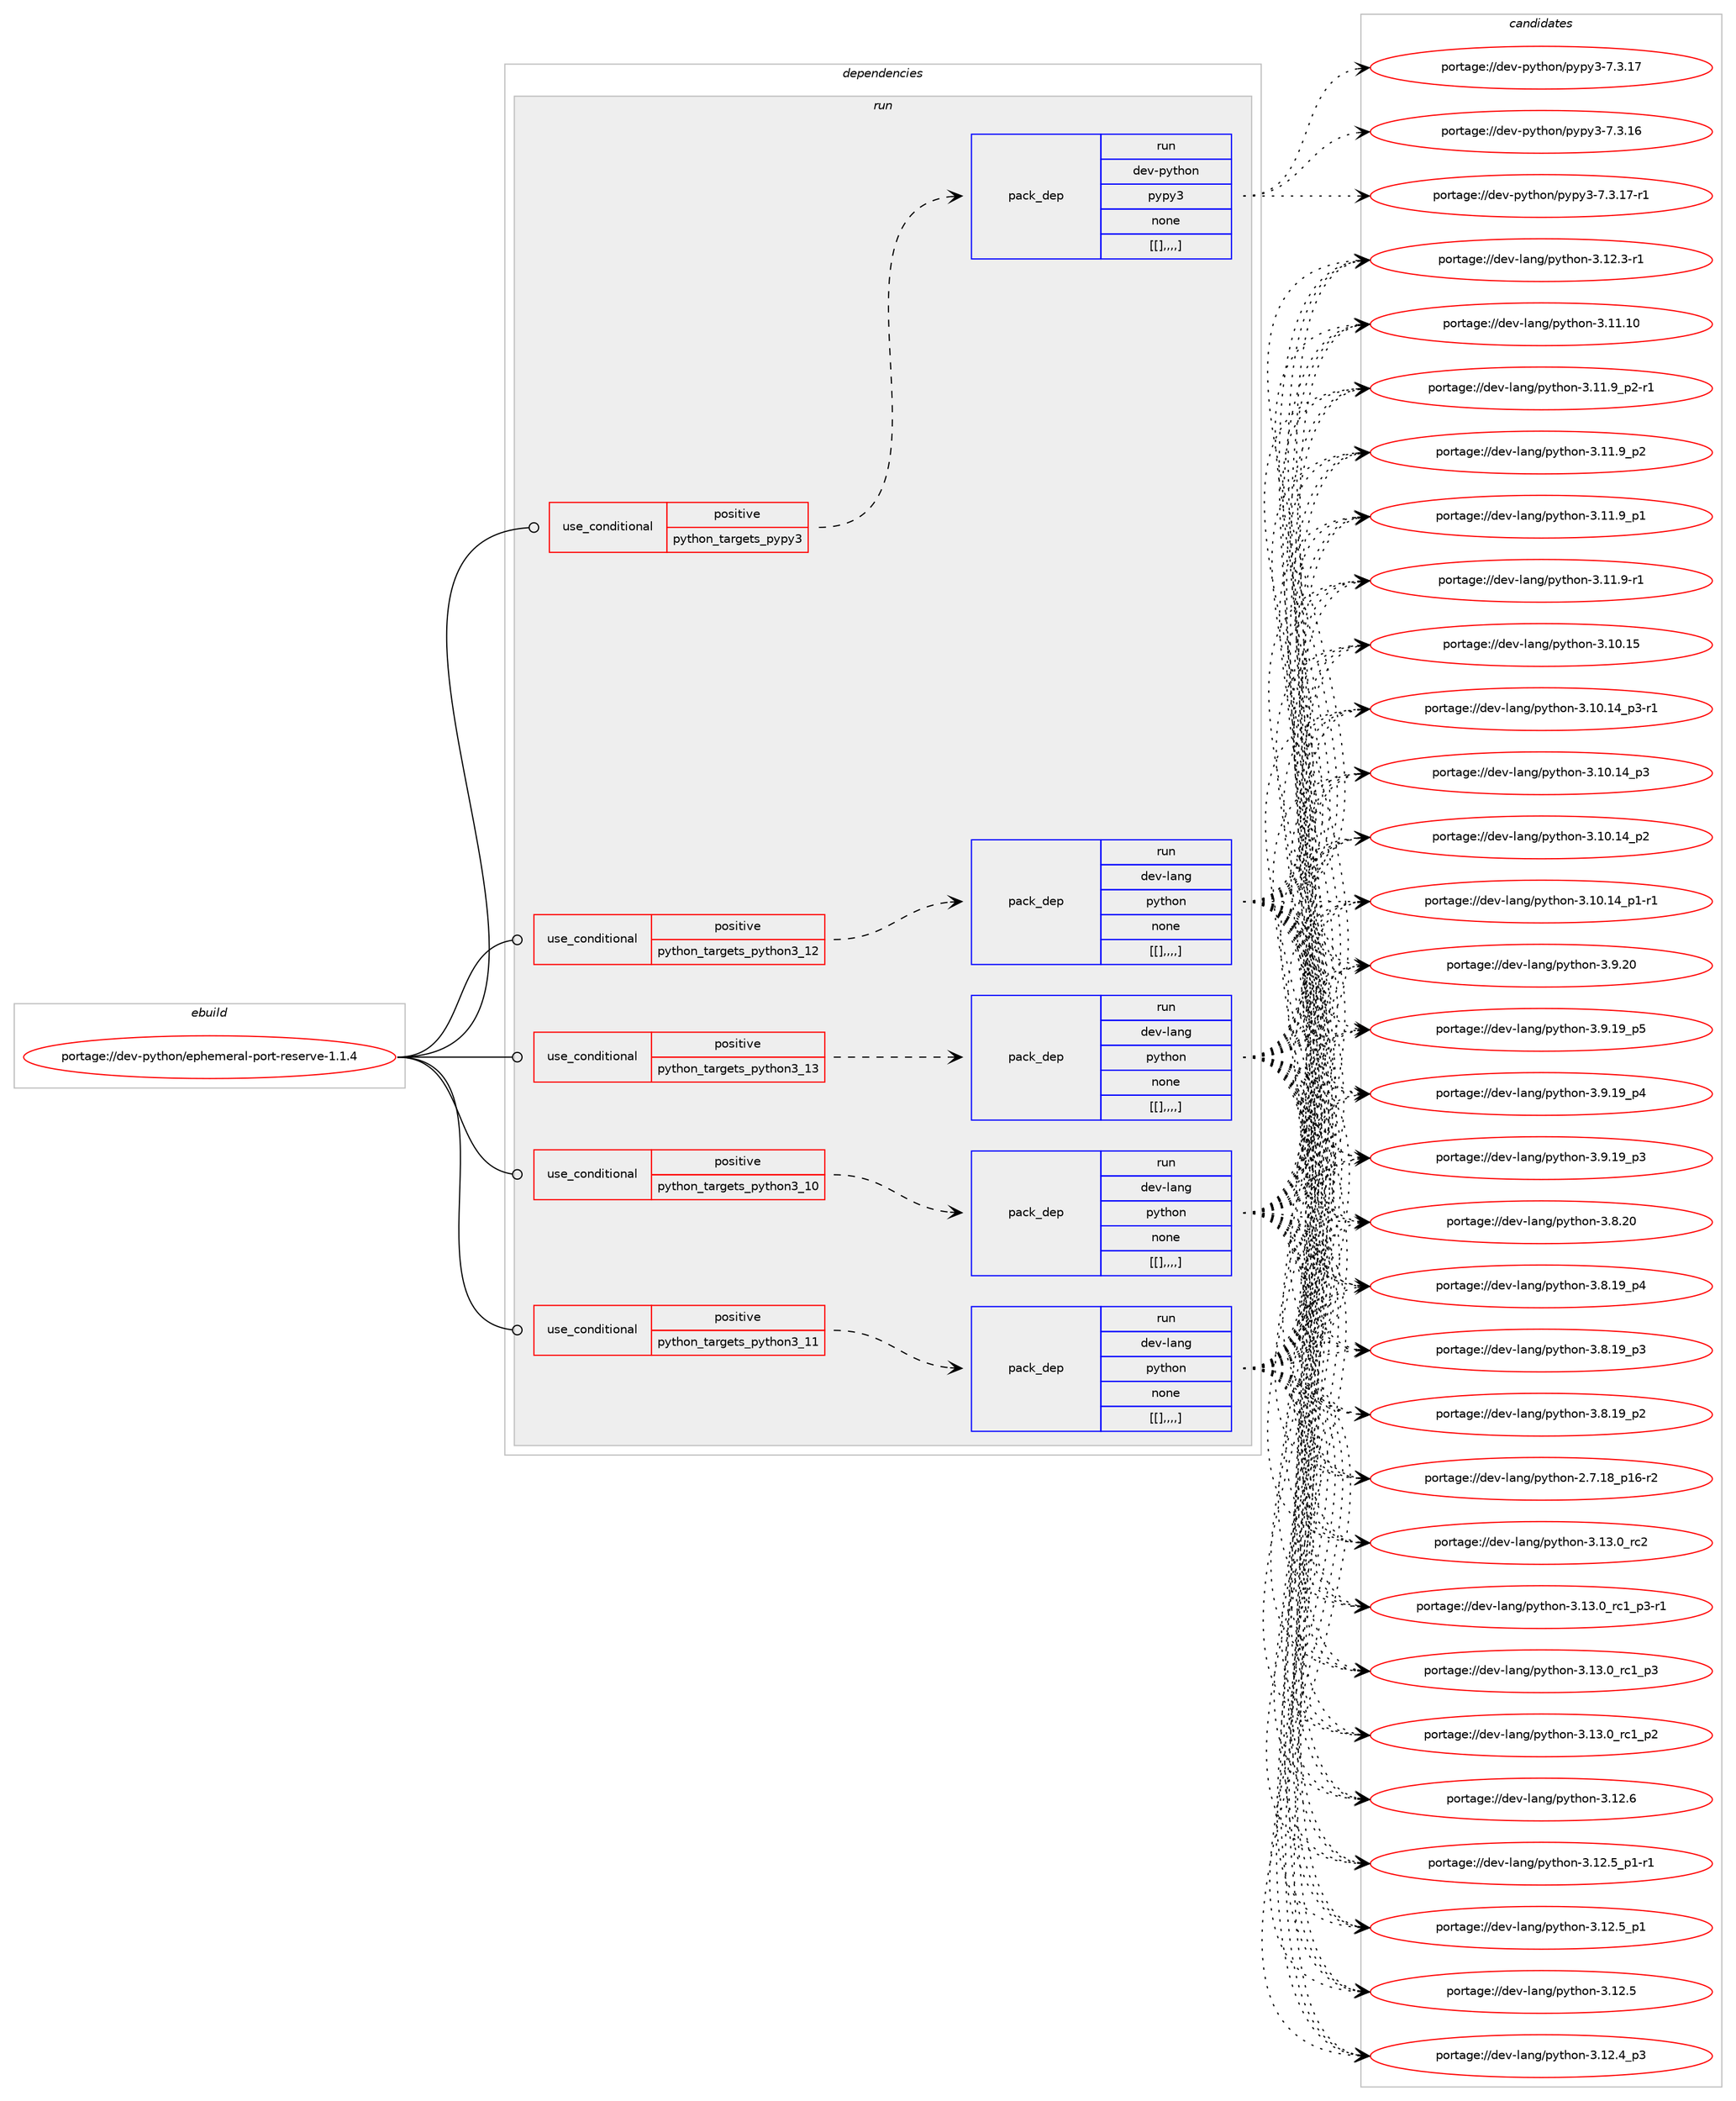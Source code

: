 digraph prolog {

# *************
# Graph options
# *************

newrank=true;
concentrate=true;
compound=true;
graph [rankdir=LR,fontname=Helvetica,fontsize=10,ranksep=1.5];#, ranksep=2.5, nodesep=0.2];
edge  [arrowhead=vee];
node  [fontname=Helvetica,fontsize=10];

# **********
# The ebuild
# **********

subgraph cluster_leftcol {
color=gray;
label=<<i>ebuild</i>>;
id [label="portage://dev-python/ephemeral-port-reserve-1.1.4", color=red, width=4, href="../dev-python/ephemeral-port-reserve-1.1.4.svg"];
}

# ****************
# The dependencies
# ****************

subgraph cluster_midcol {
color=gray;
label=<<i>dependencies</i>>;
subgraph cluster_compile {
fillcolor="#eeeeee";
style=filled;
label=<<i>compile</i>>;
}
subgraph cluster_compileandrun {
fillcolor="#eeeeee";
style=filled;
label=<<i>compile and run</i>>;
}
subgraph cluster_run {
fillcolor="#eeeeee";
style=filled;
label=<<i>run</i>>;
subgraph cond33189 {
dependency146873 [label=<<TABLE BORDER="0" CELLBORDER="1" CELLSPACING="0" CELLPADDING="4"><TR><TD ROWSPAN="3" CELLPADDING="10">use_conditional</TD></TR><TR><TD>positive</TD></TR><TR><TD>python_targets_pypy3</TD></TR></TABLE>>, shape=none, color=red];
subgraph pack112467 {
dependency146874 [label=<<TABLE BORDER="0" CELLBORDER="1" CELLSPACING="0" CELLPADDING="4" WIDTH="220"><TR><TD ROWSPAN="6" CELLPADDING="30">pack_dep</TD></TR><TR><TD WIDTH="110">run</TD></TR><TR><TD>dev-python</TD></TR><TR><TD>pypy3</TD></TR><TR><TD>none</TD></TR><TR><TD>[[],,,,]</TD></TR></TABLE>>, shape=none, color=blue];
}
dependency146873:e -> dependency146874:w [weight=20,style="dashed",arrowhead="vee"];
}
id:e -> dependency146873:w [weight=20,style="solid",arrowhead="odot"];
subgraph cond33190 {
dependency146875 [label=<<TABLE BORDER="0" CELLBORDER="1" CELLSPACING="0" CELLPADDING="4"><TR><TD ROWSPAN="3" CELLPADDING="10">use_conditional</TD></TR><TR><TD>positive</TD></TR><TR><TD>python_targets_python3_10</TD></TR></TABLE>>, shape=none, color=red];
subgraph pack112468 {
dependency146876 [label=<<TABLE BORDER="0" CELLBORDER="1" CELLSPACING="0" CELLPADDING="4" WIDTH="220"><TR><TD ROWSPAN="6" CELLPADDING="30">pack_dep</TD></TR><TR><TD WIDTH="110">run</TD></TR><TR><TD>dev-lang</TD></TR><TR><TD>python</TD></TR><TR><TD>none</TD></TR><TR><TD>[[],,,,]</TD></TR></TABLE>>, shape=none, color=blue];
}
dependency146875:e -> dependency146876:w [weight=20,style="dashed",arrowhead="vee"];
}
id:e -> dependency146875:w [weight=20,style="solid",arrowhead="odot"];
subgraph cond33191 {
dependency146877 [label=<<TABLE BORDER="0" CELLBORDER="1" CELLSPACING="0" CELLPADDING="4"><TR><TD ROWSPAN="3" CELLPADDING="10">use_conditional</TD></TR><TR><TD>positive</TD></TR><TR><TD>python_targets_python3_11</TD></TR></TABLE>>, shape=none, color=red];
subgraph pack112469 {
dependency146878 [label=<<TABLE BORDER="0" CELLBORDER="1" CELLSPACING="0" CELLPADDING="4" WIDTH="220"><TR><TD ROWSPAN="6" CELLPADDING="30">pack_dep</TD></TR><TR><TD WIDTH="110">run</TD></TR><TR><TD>dev-lang</TD></TR><TR><TD>python</TD></TR><TR><TD>none</TD></TR><TR><TD>[[],,,,]</TD></TR></TABLE>>, shape=none, color=blue];
}
dependency146877:e -> dependency146878:w [weight=20,style="dashed",arrowhead="vee"];
}
id:e -> dependency146877:w [weight=20,style="solid",arrowhead="odot"];
subgraph cond33192 {
dependency146879 [label=<<TABLE BORDER="0" CELLBORDER="1" CELLSPACING="0" CELLPADDING="4"><TR><TD ROWSPAN="3" CELLPADDING="10">use_conditional</TD></TR><TR><TD>positive</TD></TR><TR><TD>python_targets_python3_12</TD></TR></TABLE>>, shape=none, color=red];
subgraph pack112470 {
dependency146880 [label=<<TABLE BORDER="0" CELLBORDER="1" CELLSPACING="0" CELLPADDING="4" WIDTH="220"><TR><TD ROWSPAN="6" CELLPADDING="30">pack_dep</TD></TR><TR><TD WIDTH="110">run</TD></TR><TR><TD>dev-lang</TD></TR><TR><TD>python</TD></TR><TR><TD>none</TD></TR><TR><TD>[[],,,,]</TD></TR></TABLE>>, shape=none, color=blue];
}
dependency146879:e -> dependency146880:w [weight=20,style="dashed",arrowhead="vee"];
}
id:e -> dependency146879:w [weight=20,style="solid",arrowhead="odot"];
subgraph cond33193 {
dependency146881 [label=<<TABLE BORDER="0" CELLBORDER="1" CELLSPACING="0" CELLPADDING="4"><TR><TD ROWSPAN="3" CELLPADDING="10">use_conditional</TD></TR><TR><TD>positive</TD></TR><TR><TD>python_targets_python3_13</TD></TR></TABLE>>, shape=none, color=red];
subgraph pack112471 {
dependency146882 [label=<<TABLE BORDER="0" CELLBORDER="1" CELLSPACING="0" CELLPADDING="4" WIDTH="220"><TR><TD ROWSPAN="6" CELLPADDING="30">pack_dep</TD></TR><TR><TD WIDTH="110">run</TD></TR><TR><TD>dev-lang</TD></TR><TR><TD>python</TD></TR><TR><TD>none</TD></TR><TR><TD>[[],,,,]</TD></TR></TABLE>>, shape=none, color=blue];
}
dependency146881:e -> dependency146882:w [weight=20,style="dashed",arrowhead="vee"];
}
id:e -> dependency146881:w [weight=20,style="solid",arrowhead="odot"];
}
}

# **************
# The candidates
# **************

subgraph cluster_choices {
rank=same;
color=gray;
label=<<i>candidates</i>>;

subgraph choice112467 {
color=black;
nodesep=1;
choice100101118451121211161041111104711212111212151455546514649554511449 [label="portage://dev-python/pypy3-7.3.17-r1", color=red, width=4,href="../dev-python/pypy3-7.3.17-r1.svg"];
choice10010111845112121116104111110471121211121215145554651464955 [label="portage://dev-python/pypy3-7.3.17", color=red, width=4,href="../dev-python/pypy3-7.3.17.svg"];
choice10010111845112121116104111110471121211121215145554651464954 [label="portage://dev-python/pypy3-7.3.16", color=red, width=4,href="../dev-python/pypy3-7.3.16.svg"];
dependency146874:e -> choice100101118451121211161041111104711212111212151455546514649554511449:w [style=dotted,weight="100"];
dependency146874:e -> choice10010111845112121116104111110471121211121215145554651464955:w [style=dotted,weight="100"];
dependency146874:e -> choice10010111845112121116104111110471121211121215145554651464954:w [style=dotted,weight="100"];
}
subgraph choice112468 {
color=black;
nodesep=1;
choice10010111845108971101034711212111610411111045514649514648951149950 [label="portage://dev-lang/python-3.13.0_rc2", color=red, width=4,href="../dev-lang/python-3.13.0_rc2.svg"];
choice1001011184510897110103471121211161041111104551464951464895114994995112514511449 [label="portage://dev-lang/python-3.13.0_rc1_p3-r1", color=red, width=4,href="../dev-lang/python-3.13.0_rc1_p3-r1.svg"];
choice100101118451089711010347112121116104111110455146495146489511499499511251 [label="portage://dev-lang/python-3.13.0_rc1_p3", color=red, width=4,href="../dev-lang/python-3.13.0_rc1_p3.svg"];
choice100101118451089711010347112121116104111110455146495146489511499499511250 [label="portage://dev-lang/python-3.13.0_rc1_p2", color=red, width=4,href="../dev-lang/python-3.13.0_rc1_p2.svg"];
choice10010111845108971101034711212111610411111045514649504654 [label="portage://dev-lang/python-3.12.6", color=red, width=4,href="../dev-lang/python-3.12.6.svg"];
choice1001011184510897110103471121211161041111104551464950465395112494511449 [label="portage://dev-lang/python-3.12.5_p1-r1", color=red, width=4,href="../dev-lang/python-3.12.5_p1-r1.svg"];
choice100101118451089711010347112121116104111110455146495046539511249 [label="portage://dev-lang/python-3.12.5_p1", color=red, width=4,href="../dev-lang/python-3.12.5_p1.svg"];
choice10010111845108971101034711212111610411111045514649504653 [label="portage://dev-lang/python-3.12.5", color=red, width=4,href="../dev-lang/python-3.12.5.svg"];
choice100101118451089711010347112121116104111110455146495046529511251 [label="portage://dev-lang/python-3.12.4_p3", color=red, width=4,href="../dev-lang/python-3.12.4_p3.svg"];
choice100101118451089711010347112121116104111110455146495046514511449 [label="portage://dev-lang/python-3.12.3-r1", color=red, width=4,href="../dev-lang/python-3.12.3-r1.svg"];
choice1001011184510897110103471121211161041111104551464949464948 [label="portage://dev-lang/python-3.11.10", color=red, width=4,href="../dev-lang/python-3.11.10.svg"];
choice1001011184510897110103471121211161041111104551464949465795112504511449 [label="portage://dev-lang/python-3.11.9_p2-r1", color=red, width=4,href="../dev-lang/python-3.11.9_p2-r1.svg"];
choice100101118451089711010347112121116104111110455146494946579511250 [label="portage://dev-lang/python-3.11.9_p2", color=red, width=4,href="../dev-lang/python-3.11.9_p2.svg"];
choice100101118451089711010347112121116104111110455146494946579511249 [label="portage://dev-lang/python-3.11.9_p1", color=red, width=4,href="../dev-lang/python-3.11.9_p1.svg"];
choice100101118451089711010347112121116104111110455146494946574511449 [label="portage://dev-lang/python-3.11.9-r1", color=red, width=4,href="../dev-lang/python-3.11.9-r1.svg"];
choice1001011184510897110103471121211161041111104551464948464953 [label="portage://dev-lang/python-3.10.15", color=red, width=4,href="../dev-lang/python-3.10.15.svg"];
choice100101118451089711010347112121116104111110455146494846495295112514511449 [label="portage://dev-lang/python-3.10.14_p3-r1", color=red, width=4,href="../dev-lang/python-3.10.14_p3-r1.svg"];
choice10010111845108971101034711212111610411111045514649484649529511251 [label="portage://dev-lang/python-3.10.14_p3", color=red, width=4,href="../dev-lang/python-3.10.14_p3.svg"];
choice10010111845108971101034711212111610411111045514649484649529511250 [label="portage://dev-lang/python-3.10.14_p2", color=red, width=4,href="../dev-lang/python-3.10.14_p2.svg"];
choice100101118451089711010347112121116104111110455146494846495295112494511449 [label="portage://dev-lang/python-3.10.14_p1-r1", color=red, width=4,href="../dev-lang/python-3.10.14_p1-r1.svg"];
choice10010111845108971101034711212111610411111045514657465048 [label="portage://dev-lang/python-3.9.20", color=red, width=4,href="../dev-lang/python-3.9.20.svg"];
choice100101118451089711010347112121116104111110455146574649579511253 [label="portage://dev-lang/python-3.9.19_p5", color=red, width=4,href="../dev-lang/python-3.9.19_p5.svg"];
choice100101118451089711010347112121116104111110455146574649579511252 [label="portage://dev-lang/python-3.9.19_p4", color=red, width=4,href="../dev-lang/python-3.9.19_p4.svg"];
choice100101118451089711010347112121116104111110455146574649579511251 [label="portage://dev-lang/python-3.9.19_p3", color=red, width=4,href="../dev-lang/python-3.9.19_p3.svg"];
choice10010111845108971101034711212111610411111045514656465048 [label="portage://dev-lang/python-3.8.20", color=red, width=4,href="../dev-lang/python-3.8.20.svg"];
choice100101118451089711010347112121116104111110455146564649579511252 [label="portage://dev-lang/python-3.8.19_p4", color=red, width=4,href="../dev-lang/python-3.8.19_p4.svg"];
choice100101118451089711010347112121116104111110455146564649579511251 [label="portage://dev-lang/python-3.8.19_p3", color=red, width=4,href="../dev-lang/python-3.8.19_p3.svg"];
choice100101118451089711010347112121116104111110455146564649579511250 [label="portage://dev-lang/python-3.8.19_p2", color=red, width=4,href="../dev-lang/python-3.8.19_p2.svg"];
choice100101118451089711010347112121116104111110455046554649569511249544511450 [label="portage://dev-lang/python-2.7.18_p16-r2", color=red, width=4,href="../dev-lang/python-2.7.18_p16-r2.svg"];
dependency146876:e -> choice10010111845108971101034711212111610411111045514649514648951149950:w [style=dotted,weight="100"];
dependency146876:e -> choice1001011184510897110103471121211161041111104551464951464895114994995112514511449:w [style=dotted,weight="100"];
dependency146876:e -> choice100101118451089711010347112121116104111110455146495146489511499499511251:w [style=dotted,weight="100"];
dependency146876:e -> choice100101118451089711010347112121116104111110455146495146489511499499511250:w [style=dotted,weight="100"];
dependency146876:e -> choice10010111845108971101034711212111610411111045514649504654:w [style=dotted,weight="100"];
dependency146876:e -> choice1001011184510897110103471121211161041111104551464950465395112494511449:w [style=dotted,weight="100"];
dependency146876:e -> choice100101118451089711010347112121116104111110455146495046539511249:w [style=dotted,weight="100"];
dependency146876:e -> choice10010111845108971101034711212111610411111045514649504653:w [style=dotted,weight="100"];
dependency146876:e -> choice100101118451089711010347112121116104111110455146495046529511251:w [style=dotted,weight="100"];
dependency146876:e -> choice100101118451089711010347112121116104111110455146495046514511449:w [style=dotted,weight="100"];
dependency146876:e -> choice1001011184510897110103471121211161041111104551464949464948:w [style=dotted,weight="100"];
dependency146876:e -> choice1001011184510897110103471121211161041111104551464949465795112504511449:w [style=dotted,weight="100"];
dependency146876:e -> choice100101118451089711010347112121116104111110455146494946579511250:w [style=dotted,weight="100"];
dependency146876:e -> choice100101118451089711010347112121116104111110455146494946579511249:w [style=dotted,weight="100"];
dependency146876:e -> choice100101118451089711010347112121116104111110455146494946574511449:w [style=dotted,weight="100"];
dependency146876:e -> choice1001011184510897110103471121211161041111104551464948464953:w [style=dotted,weight="100"];
dependency146876:e -> choice100101118451089711010347112121116104111110455146494846495295112514511449:w [style=dotted,weight="100"];
dependency146876:e -> choice10010111845108971101034711212111610411111045514649484649529511251:w [style=dotted,weight="100"];
dependency146876:e -> choice10010111845108971101034711212111610411111045514649484649529511250:w [style=dotted,weight="100"];
dependency146876:e -> choice100101118451089711010347112121116104111110455146494846495295112494511449:w [style=dotted,weight="100"];
dependency146876:e -> choice10010111845108971101034711212111610411111045514657465048:w [style=dotted,weight="100"];
dependency146876:e -> choice100101118451089711010347112121116104111110455146574649579511253:w [style=dotted,weight="100"];
dependency146876:e -> choice100101118451089711010347112121116104111110455146574649579511252:w [style=dotted,weight="100"];
dependency146876:e -> choice100101118451089711010347112121116104111110455146574649579511251:w [style=dotted,weight="100"];
dependency146876:e -> choice10010111845108971101034711212111610411111045514656465048:w [style=dotted,weight="100"];
dependency146876:e -> choice100101118451089711010347112121116104111110455146564649579511252:w [style=dotted,weight="100"];
dependency146876:e -> choice100101118451089711010347112121116104111110455146564649579511251:w [style=dotted,weight="100"];
dependency146876:e -> choice100101118451089711010347112121116104111110455146564649579511250:w [style=dotted,weight="100"];
dependency146876:e -> choice100101118451089711010347112121116104111110455046554649569511249544511450:w [style=dotted,weight="100"];
}
subgraph choice112469 {
color=black;
nodesep=1;
choice10010111845108971101034711212111610411111045514649514648951149950 [label="portage://dev-lang/python-3.13.0_rc2", color=red, width=4,href="../dev-lang/python-3.13.0_rc2.svg"];
choice1001011184510897110103471121211161041111104551464951464895114994995112514511449 [label="portage://dev-lang/python-3.13.0_rc1_p3-r1", color=red, width=4,href="../dev-lang/python-3.13.0_rc1_p3-r1.svg"];
choice100101118451089711010347112121116104111110455146495146489511499499511251 [label="portage://dev-lang/python-3.13.0_rc1_p3", color=red, width=4,href="../dev-lang/python-3.13.0_rc1_p3.svg"];
choice100101118451089711010347112121116104111110455146495146489511499499511250 [label="portage://dev-lang/python-3.13.0_rc1_p2", color=red, width=4,href="../dev-lang/python-3.13.0_rc1_p2.svg"];
choice10010111845108971101034711212111610411111045514649504654 [label="portage://dev-lang/python-3.12.6", color=red, width=4,href="../dev-lang/python-3.12.6.svg"];
choice1001011184510897110103471121211161041111104551464950465395112494511449 [label="portage://dev-lang/python-3.12.5_p1-r1", color=red, width=4,href="../dev-lang/python-3.12.5_p1-r1.svg"];
choice100101118451089711010347112121116104111110455146495046539511249 [label="portage://dev-lang/python-3.12.5_p1", color=red, width=4,href="../dev-lang/python-3.12.5_p1.svg"];
choice10010111845108971101034711212111610411111045514649504653 [label="portage://dev-lang/python-3.12.5", color=red, width=4,href="../dev-lang/python-3.12.5.svg"];
choice100101118451089711010347112121116104111110455146495046529511251 [label="portage://dev-lang/python-3.12.4_p3", color=red, width=4,href="../dev-lang/python-3.12.4_p3.svg"];
choice100101118451089711010347112121116104111110455146495046514511449 [label="portage://dev-lang/python-3.12.3-r1", color=red, width=4,href="../dev-lang/python-3.12.3-r1.svg"];
choice1001011184510897110103471121211161041111104551464949464948 [label="portage://dev-lang/python-3.11.10", color=red, width=4,href="../dev-lang/python-3.11.10.svg"];
choice1001011184510897110103471121211161041111104551464949465795112504511449 [label="portage://dev-lang/python-3.11.9_p2-r1", color=red, width=4,href="../dev-lang/python-3.11.9_p2-r1.svg"];
choice100101118451089711010347112121116104111110455146494946579511250 [label="portage://dev-lang/python-3.11.9_p2", color=red, width=4,href="../dev-lang/python-3.11.9_p2.svg"];
choice100101118451089711010347112121116104111110455146494946579511249 [label="portage://dev-lang/python-3.11.9_p1", color=red, width=4,href="../dev-lang/python-3.11.9_p1.svg"];
choice100101118451089711010347112121116104111110455146494946574511449 [label="portage://dev-lang/python-3.11.9-r1", color=red, width=4,href="../dev-lang/python-3.11.9-r1.svg"];
choice1001011184510897110103471121211161041111104551464948464953 [label="portage://dev-lang/python-3.10.15", color=red, width=4,href="../dev-lang/python-3.10.15.svg"];
choice100101118451089711010347112121116104111110455146494846495295112514511449 [label="portage://dev-lang/python-3.10.14_p3-r1", color=red, width=4,href="../dev-lang/python-3.10.14_p3-r1.svg"];
choice10010111845108971101034711212111610411111045514649484649529511251 [label="portage://dev-lang/python-3.10.14_p3", color=red, width=4,href="../dev-lang/python-3.10.14_p3.svg"];
choice10010111845108971101034711212111610411111045514649484649529511250 [label="portage://dev-lang/python-3.10.14_p2", color=red, width=4,href="../dev-lang/python-3.10.14_p2.svg"];
choice100101118451089711010347112121116104111110455146494846495295112494511449 [label="portage://dev-lang/python-3.10.14_p1-r1", color=red, width=4,href="../dev-lang/python-3.10.14_p1-r1.svg"];
choice10010111845108971101034711212111610411111045514657465048 [label="portage://dev-lang/python-3.9.20", color=red, width=4,href="../dev-lang/python-3.9.20.svg"];
choice100101118451089711010347112121116104111110455146574649579511253 [label="portage://dev-lang/python-3.9.19_p5", color=red, width=4,href="../dev-lang/python-3.9.19_p5.svg"];
choice100101118451089711010347112121116104111110455146574649579511252 [label="portage://dev-lang/python-3.9.19_p4", color=red, width=4,href="../dev-lang/python-3.9.19_p4.svg"];
choice100101118451089711010347112121116104111110455146574649579511251 [label="portage://dev-lang/python-3.9.19_p3", color=red, width=4,href="../dev-lang/python-3.9.19_p3.svg"];
choice10010111845108971101034711212111610411111045514656465048 [label="portage://dev-lang/python-3.8.20", color=red, width=4,href="../dev-lang/python-3.8.20.svg"];
choice100101118451089711010347112121116104111110455146564649579511252 [label="portage://dev-lang/python-3.8.19_p4", color=red, width=4,href="../dev-lang/python-3.8.19_p4.svg"];
choice100101118451089711010347112121116104111110455146564649579511251 [label="portage://dev-lang/python-3.8.19_p3", color=red, width=4,href="../dev-lang/python-3.8.19_p3.svg"];
choice100101118451089711010347112121116104111110455146564649579511250 [label="portage://dev-lang/python-3.8.19_p2", color=red, width=4,href="../dev-lang/python-3.8.19_p2.svg"];
choice100101118451089711010347112121116104111110455046554649569511249544511450 [label="portage://dev-lang/python-2.7.18_p16-r2", color=red, width=4,href="../dev-lang/python-2.7.18_p16-r2.svg"];
dependency146878:e -> choice10010111845108971101034711212111610411111045514649514648951149950:w [style=dotted,weight="100"];
dependency146878:e -> choice1001011184510897110103471121211161041111104551464951464895114994995112514511449:w [style=dotted,weight="100"];
dependency146878:e -> choice100101118451089711010347112121116104111110455146495146489511499499511251:w [style=dotted,weight="100"];
dependency146878:e -> choice100101118451089711010347112121116104111110455146495146489511499499511250:w [style=dotted,weight="100"];
dependency146878:e -> choice10010111845108971101034711212111610411111045514649504654:w [style=dotted,weight="100"];
dependency146878:e -> choice1001011184510897110103471121211161041111104551464950465395112494511449:w [style=dotted,weight="100"];
dependency146878:e -> choice100101118451089711010347112121116104111110455146495046539511249:w [style=dotted,weight="100"];
dependency146878:e -> choice10010111845108971101034711212111610411111045514649504653:w [style=dotted,weight="100"];
dependency146878:e -> choice100101118451089711010347112121116104111110455146495046529511251:w [style=dotted,weight="100"];
dependency146878:e -> choice100101118451089711010347112121116104111110455146495046514511449:w [style=dotted,weight="100"];
dependency146878:e -> choice1001011184510897110103471121211161041111104551464949464948:w [style=dotted,weight="100"];
dependency146878:e -> choice1001011184510897110103471121211161041111104551464949465795112504511449:w [style=dotted,weight="100"];
dependency146878:e -> choice100101118451089711010347112121116104111110455146494946579511250:w [style=dotted,weight="100"];
dependency146878:e -> choice100101118451089711010347112121116104111110455146494946579511249:w [style=dotted,weight="100"];
dependency146878:e -> choice100101118451089711010347112121116104111110455146494946574511449:w [style=dotted,weight="100"];
dependency146878:e -> choice1001011184510897110103471121211161041111104551464948464953:w [style=dotted,weight="100"];
dependency146878:e -> choice100101118451089711010347112121116104111110455146494846495295112514511449:w [style=dotted,weight="100"];
dependency146878:e -> choice10010111845108971101034711212111610411111045514649484649529511251:w [style=dotted,weight="100"];
dependency146878:e -> choice10010111845108971101034711212111610411111045514649484649529511250:w [style=dotted,weight="100"];
dependency146878:e -> choice100101118451089711010347112121116104111110455146494846495295112494511449:w [style=dotted,weight="100"];
dependency146878:e -> choice10010111845108971101034711212111610411111045514657465048:w [style=dotted,weight="100"];
dependency146878:e -> choice100101118451089711010347112121116104111110455146574649579511253:w [style=dotted,weight="100"];
dependency146878:e -> choice100101118451089711010347112121116104111110455146574649579511252:w [style=dotted,weight="100"];
dependency146878:e -> choice100101118451089711010347112121116104111110455146574649579511251:w [style=dotted,weight="100"];
dependency146878:e -> choice10010111845108971101034711212111610411111045514656465048:w [style=dotted,weight="100"];
dependency146878:e -> choice100101118451089711010347112121116104111110455146564649579511252:w [style=dotted,weight="100"];
dependency146878:e -> choice100101118451089711010347112121116104111110455146564649579511251:w [style=dotted,weight="100"];
dependency146878:e -> choice100101118451089711010347112121116104111110455146564649579511250:w [style=dotted,weight="100"];
dependency146878:e -> choice100101118451089711010347112121116104111110455046554649569511249544511450:w [style=dotted,weight="100"];
}
subgraph choice112470 {
color=black;
nodesep=1;
choice10010111845108971101034711212111610411111045514649514648951149950 [label="portage://dev-lang/python-3.13.0_rc2", color=red, width=4,href="../dev-lang/python-3.13.0_rc2.svg"];
choice1001011184510897110103471121211161041111104551464951464895114994995112514511449 [label="portage://dev-lang/python-3.13.0_rc1_p3-r1", color=red, width=4,href="../dev-lang/python-3.13.0_rc1_p3-r1.svg"];
choice100101118451089711010347112121116104111110455146495146489511499499511251 [label="portage://dev-lang/python-3.13.0_rc1_p3", color=red, width=4,href="../dev-lang/python-3.13.0_rc1_p3.svg"];
choice100101118451089711010347112121116104111110455146495146489511499499511250 [label="portage://dev-lang/python-3.13.0_rc1_p2", color=red, width=4,href="../dev-lang/python-3.13.0_rc1_p2.svg"];
choice10010111845108971101034711212111610411111045514649504654 [label="portage://dev-lang/python-3.12.6", color=red, width=4,href="../dev-lang/python-3.12.6.svg"];
choice1001011184510897110103471121211161041111104551464950465395112494511449 [label="portage://dev-lang/python-3.12.5_p1-r1", color=red, width=4,href="../dev-lang/python-3.12.5_p1-r1.svg"];
choice100101118451089711010347112121116104111110455146495046539511249 [label="portage://dev-lang/python-3.12.5_p1", color=red, width=4,href="../dev-lang/python-3.12.5_p1.svg"];
choice10010111845108971101034711212111610411111045514649504653 [label="portage://dev-lang/python-3.12.5", color=red, width=4,href="../dev-lang/python-3.12.5.svg"];
choice100101118451089711010347112121116104111110455146495046529511251 [label="portage://dev-lang/python-3.12.4_p3", color=red, width=4,href="../dev-lang/python-3.12.4_p3.svg"];
choice100101118451089711010347112121116104111110455146495046514511449 [label="portage://dev-lang/python-3.12.3-r1", color=red, width=4,href="../dev-lang/python-3.12.3-r1.svg"];
choice1001011184510897110103471121211161041111104551464949464948 [label="portage://dev-lang/python-3.11.10", color=red, width=4,href="../dev-lang/python-3.11.10.svg"];
choice1001011184510897110103471121211161041111104551464949465795112504511449 [label="portage://dev-lang/python-3.11.9_p2-r1", color=red, width=4,href="../dev-lang/python-3.11.9_p2-r1.svg"];
choice100101118451089711010347112121116104111110455146494946579511250 [label="portage://dev-lang/python-3.11.9_p2", color=red, width=4,href="../dev-lang/python-3.11.9_p2.svg"];
choice100101118451089711010347112121116104111110455146494946579511249 [label="portage://dev-lang/python-3.11.9_p1", color=red, width=4,href="../dev-lang/python-3.11.9_p1.svg"];
choice100101118451089711010347112121116104111110455146494946574511449 [label="portage://dev-lang/python-3.11.9-r1", color=red, width=4,href="../dev-lang/python-3.11.9-r1.svg"];
choice1001011184510897110103471121211161041111104551464948464953 [label="portage://dev-lang/python-3.10.15", color=red, width=4,href="../dev-lang/python-3.10.15.svg"];
choice100101118451089711010347112121116104111110455146494846495295112514511449 [label="portage://dev-lang/python-3.10.14_p3-r1", color=red, width=4,href="../dev-lang/python-3.10.14_p3-r1.svg"];
choice10010111845108971101034711212111610411111045514649484649529511251 [label="portage://dev-lang/python-3.10.14_p3", color=red, width=4,href="../dev-lang/python-3.10.14_p3.svg"];
choice10010111845108971101034711212111610411111045514649484649529511250 [label="portage://dev-lang/python-3.10.14_p2", color=red, width=4,href="../dev-lang/python-3.10.14_p2.svg"];
choice100101118451089711010347112121116104111110455146494846495295112494511449 [label="portage://dev-lang/python-3.10.14_p1-r1", color=red, width=4,href="../dev-lang/python-3.10.14_p1-r1.svg"];
choice10010111845108971101034711212111610411111045514657465048 [label="portage://dev-lang/python-3.9.20", color=red, width=4,href="../dev-lang/python-3.9.20.svg"];
choice100101118451089711010347112121116104111110455146574649579511253 [label="portage://dev-lang/python-3.9.19_p5", color=red, width=4,href="../dev-lang/python-3.9.19_p5.svg"];
choice100101118451089711010347112121116104111110455146574649579511252 [label="portage://dev-lang/python-3.9.19_p4", color=red, width=4,href="../dev-lang/python-3.9.19_p4.svg"];
choice100101118451089711010347112121116104111110455146574649579511251 [label="portage://dev-lang/python-3.9.19_p3", color=red, width=4,href="../dev-lang/python-3.9.19_p3.svg"];
choice10010111845108971101034711212111610411111045514656465048 [label="portage://dev-lang/python-3.8.20", color=red, width=4,href="../dev-lang/python-3.8.20.svg"];
choice100101118451089711010347112121116104111110455146564649579511252 [label="portage://dev-lang/python-3.8.19_p4", color=red, width=4,href="../dev-lang/python-3.8.19_p4.svg"];
choice100101118451089711010347112121116104111110455146564649579511251 [label="portage://dev-lang/python-3.8.19_p3", color=red, width=4,href="../dev-lang/python-3.8.19_p3.svg"];
choice100101118451089711010347112121116104111110455146564649579511250 [label="portage://dev-lang/python-3.8.19_p2", color=red, width=4,href="../dev-lang/python-3.8.19_p2.svg"];
choice100101118451089711010347112121116104111110455046554649569511249544511450 [label="portage://dev-lang/python-2.7.18_p16-r2", color=red, width=4,href="../dev-lang/python-2.7.18_p16-r2.svg"];
dependency146880:e -> choice10010111845108971101034711212111610411111045514649514648951149950:w [style=dotted,weight="100"];
dependency146880:e -> choice1001011184510897110103471121211161041111104551464951464895114994995112514511449:w [style=dotted,weight="100"];
dependency146880:e -> choice100101118451089711010347112121116104111110455146495146489511499499511251:w [style=dotted,weight="100"];
dependency146880:e -> choice100101118451089711010347112121116104111110455146495146489511499499511250:w [style=dotted,weight="100"];
dependency146880:e -> choice10010111845108971101034711212111610411111045514649504654:w [style=dotted,weight="100"];
dependency146880:e -> choice1001011184510897110103471121211161041111104551464950465395112494511449:w [style=dotted,weight="100"];
dependency146880:e -> choice100101118451089711010347112121116104111110455146495046539511249:w [style=dotted,weight="100"];
dependency146880:e -> choice10010111845108971101034711212111610411111045514649504653:w [style=dotted,weight="100"];
dependency146880:e -> choice100101118451089711010347112121116104111110455146495046529511251:w [style=dotted,weight="100"];
dependency146880:e -> choice100101118451089711010347112121116104111110455146495046514511449:w [style=dotted,weight="100"];
dependency146880:e -> choice1001011184510897110103471121211161041111104551464949464948:w [style=dotted,weight="100"];
dependency146880:e -> choice1001011184510897110103471121211161041111104551464949465795112504511449:w [style=dotted,weight="100"];
dependency146880:e -> choice100101118451089711010347112121116104111110455146494946579511250:w [style=dotted,weight="100"];
dependency146880:e -> choice100101118451089711010347112121116104111110455146494946579511249:w [style=dotted,weight="100"];
dependency146880:e -> choice100101118451089711010347112121116104111110455146494946574511449:w [style=dotted,weight="100"];
dependency146880:e -> choice1001011184510897110103471121211161041111104551464948464953:w [style=dotted,weight="100"];
dependency146880:e -> choice100101118451089711010347112121116104111110455146494846495295112514511449:w [style=dotted,weight="100"];
dependency146880:e -> choice10010111845108971101034711212111610411111045514649484649529511251:w [style=dotted,weight="100"];
dependency146880:e -> choice10010111845108971101034711212111610411111045514649484649529511250:w [style=dotted,weight="100"];
dependency146880:e -> choice100101118451089711010347112121116104111110455146494846495295112494511449:w [style=dotted,weight="100"];
dependency146880:e -> choice10010111845108971101034711212111610411111045514657465048:w [style=dotted,weight="100"];
dependency146880:e -> choice100101118451089711010347112121116104111110455146574649579511253:w [style=dotted,weight="100"];
dependency146880:e -> choice100101118451089711010347112121116104111110455146574649579511252:w [style=dotted,weight="100"];
dependency146880:e -> choice100101118451089711010347112121116104111110455146574649579511251:w [style=dotted,weight="100"];
dependency146880:e -> choice10010111845108971101034711212111610411111045514656465048:w [style=dotted,weight="100"];
dependency146880:e -> choice100101118451089711010347112121116104111110455146564649579511252:w [style=dotted,weight="100"];
dependency146880:e -> choice100101118451089711010347112121116104111110455146564649579511251:w [style=dotted,weight="100"];
dependency146880:e -> choice100101118451089711010347112121116104111110455146564649579511250:w [style=dotted,weight="100"];
dependency146880:e -> choice100101118451089711010347112121116104111110455046554649569511249544511450:w [style=dotted,weight="100"];
}
subgraph choice112471 {
color=black;
nodesep=1;
choice10010111845108971101034711212111610411111045514649514648951149950 [label="portage://dev-lang/python-3.13.0_rc2", color=red, width=4,href="../dev-lang/python-3.13.0_rc2.svg"];
choice1001011184510897110103471121211161041111104551464951464895114994995112514511449 [label="portage://dev-lang/python-3.13.0_rc1_p3-r1", color=red, width=4,href="../dev-lang/python-3.13.0_rc1_p3-r1.svg"];
choice100101118451089711010347112121116104111110455146495146489511499499511251 [label="portage://dev-lang/python-3.13.0_rc1_p3", color=red, width=4,href="../dev-lang/python-3.13.0_rc1_p3.svg"];
choice100101118451089711010347112121116104111110455146495146489511499499511250 [label="portage://dev-lang/python-3.13.0_rc1_p2", color=red, width=4,href="../dev-lang/python-3.13.0_rc1_p2.svg"];
choice10010111845108971101034711212111610411111045514649504654 [label="portage://dev-lang/python-3.12.6", color=red, width=4,href="../dev-lang/python-3.12.6.svg"];
choice1001011184510897110103471121211161041111104551464950465395112494511449 [label="portage://dev-lang/python-3.12.5_p1-r1", color=red, width=4,href="../dev-lang/python-3.12.5_p1-r1.svg"];
choice100101118451089711010347112121116104111110455146495046539511249 [label="portage://dev-lang/python-3.12.5_p1", color=red, width=4,href="../dev-lang/python-3.12.5_p1.svg"];
choice10010111845108971101034711212111610411111045514649504653 [label="portage://dev-lang/python-3.12.5", color=red, width=4,href="../dev-lang/python-3.12.5.svg"];
choice100101118451089711010347112121116104111110455146495046529511251 [label="portage://dev-lang/python-3.12.4_p3", color=red, width=4,href="../dev-lang/python-3.12.4_p3.svg"];
choice100101118451089711010347112121116104111110455146495046514511449 [label="portage://dev-lang/python-3.12.3-r1", color=red, width=4,href="../dev-lang/python-3.12.3-r1.svg"];
choice1001011184510897110103471121211161041111104551464949464948 [label="portage://dev-lang/python-3.11.10", color=red, width=4,href="../dev-lang/python-3.11.10.svg"];
choice1001011184510897110103471121211161041111104551464949465795112504511449 [label="portage://dev-lang/python-3.11.9_p2-r1", color=red, width=4,href="../dev-lang/python-3.11.9_p2-r1.svg"];
choice100101118451089711010347112121116104111110455146494946579511250 [label="portage://dev-lang/python-3.11.9_p2", color=red, width=4,href="../dev-lang/python-3.11.9_p2.svg"];
choice100101118451089711010347112121116104111110455146494946579511249 [label="portage://dev-lang/python-3.11.9_p1", color=red, width=4,href="../dev-lang/python-3.11.9_p1.svg"];
choice100101118451089711010347112121116104111110455146494946574511449 [label="portage://dev-lang/python-3.11.9-r1", color=red, width=4,href="../dev-lang/python-3.11.9-r1.svg"];
choice1001011184510897110103471121211161041111104551464948464953 [label="portage://dev-lang/python-3.10.15", color=red, width=4,href="../dev-lang/python-3.10.15.svg"];
choice100101118451089711010347112121116104111110455146494846495295112514511449 [label="portage://dev-lang/python-3.10.14_p3-r1", color=red, width=4,href="../dev-lang/python-3.10.14_p3-r1.svg"];
choice10010111845108971101034711212111610411111045514649484649529511251 [label="portage://dev-lang/python-3.10.14_p3", color=red, width=4,href="../dev-lang/python-3.10.14_p3.svg"];
choice10010111845108971101034711212111610411111045514649484649529511250 [label="portage://dev-lang/python-3.10.14_p2", color=red, width=4,href="../dev-lang/python-3.10.14_p2.svg"];
choice100101118451089711010347112121116104111110455146494846495295112494511449 [label="portage://dev-lang/python-3.10.14_p1-r1", color=red, width=4,href="../dev-lang/python-3.10.14_p1-r1.svg"];
choice10010111845108971101034711212111610411111045514657465048 [label="portage://dev-lang/python-3.9.20", color=red, width=4,href="../dev-lang/python-3.9.20.svg"];
choice100101118451089711010347112121116104111110455146574649579511253 [label="portage://dev-lang/python-3.9.19_p5", color=red, width=4,href="../dev-lang/python-3.9.19_p5.svg"];
choice100101118451089711010347112121116104111110455146574649579511252 [label="portage://dev-lang/python-3.9.19_p4", color=red, width=4,href="../dev-lang/python-3.9.19_p4.svg"];
choice100101118451089711010347112121116104111110455146574649579511251 [label="portage://dev-lang/python-3.9.19_p3", color=red, width=4,href="../dev-lang/python-3.9.19_p3.svg"];
choice10010111845108971101034711212111610411111045514656465048 [label="portage://dev-lang/python-3.8.20", color=red, width=4,href="../dev-lang/python-3.8.20.svg"];
choice100101118451089711010347112121116104111110455146564649579511252 [label="portage://dev-lang/python-3.8.19_p4", color=red, width=4,href="../dev-lang/python-3.8.19_p4.svg"];
choice100101118451089711010347112121116104111110455146564649579511251 [label="portage://dev-lang/python-3.8.19_p3", color=red, width=4,href="../dev-lang/python-3.8.19_p3.svg"];
choice100101118451089711010347112121116104111110455146564649579511250 [label="portage://dev-lang/python-3.8.19_p2", color=red, width=4,href="../dev-lang/python-3.8.19_p2.svg"];
choice100101118451089711010347112121116104111110455046554649569511249544511450 [label="portage://dev-lang/python-2.7.18_p16-r2", color=red, width=4,href="../dev-lang/python-2.7.18_p16-r2.svg"];
dependency146882:e -> choice10010111845108971101034711212111610411111045514649514648951149950:w [style=dotted,weight="100"];
dependency146882:e -> choice1001011184510897110103471121211161041111104551464951464895114994995112514511449:w [style=dotted,weight="100"];
dependency146882:e -> choice100101118451089711010347112121116104111110455146495146489511499499511251:w [style=dotted,weight="100"];
dependency146882:e -> choice100101118451089711010347112121116104111110455146495146489511499499511250:w [style=dotted,weight="100"];
dependency146882:e -> choice10010111845108971101034711212111610411111045514649504654:w [style=dotted,weight="100"];
dependency146882:e -> choice1001011184510897110103471121211161041111104551464950465395112494511449:w [style=dotted,weight="100"];
dependency146882:e -> choice100101118451089711010347112121116104111110455146495046539511249:w [style=dotted,weight="100"];
dependency146882:e -> choice10010111845108971101034711212111610411111045514649504653:w [style=dotted,weight="100"];
dependency146882:e -> choice100101118451089711010347112121116104111110455146495046529511251:w [style=dotted,weight="100"];
dependency146882:e -> choice100101118451089711010347112121116104111110455146495046514511449:w [style=dotted,weight="100"];
dependency146882:e -> choice1001011184510897110103471121211161041111104551464949464948:w [style=dotted,weight="100"];
dependency146882:e -> choice1001011184510897110103471121211161041111104551464949465795112504511449:w [style=dotted,weight="100"];
dependency146882:e -> choice100101118451089711010347112121116104111110455146494946579511250:w [style=dotted,weight="100"];
dependency146882:e -> choice100101118451089711010347112121116104111110455146494946579511249:w [style=dotted,weight="100"];
dependency146882:e -> choice100101118451089711010347112121116104111110455146494946574511449:w [style=dotted,weight="100"];
dependency146882:e -> choice1001011184510897110103471121211161041111104551464948464953:w [style=dotted,weight="100"];
dependency146882:e -> choice100101118451089711010347112121116104111110455146494846495295112514511449:w [style=dotted,weight="100"];
dependency146882:e -> choice10010111845108971101034711212111610411111045514649484649529511251:w [style=dotted,weight="100"];
dependency146882:e -> choice10010111845108971101034711212111610411111045514649484649529511250:w [style=dotted,weight="100"];
dependency146882:e -> choice100101118451089711010347112121116104111110455146494846495295112494511449:w [style=dotted,weight="100"];
dependency146882:e -> choice10010111845108971101034711212111610411111045514657465048:w [style=dotted,weight="100"];
dependency146882:e -> choice100101118451089711010347112121116104111110455146574649579511253:w [style=dotted,weight="100"];
dependency146882:e -> choice100101118451089711010347112121116104111110455146574649579511252:w [style=dotted,weight="100"];
dependency146882:e -> choice100101118451089711010347112121116104111110455146574649579511251:w [style=dotted,weight="100"];
dependency146882:e -> choice10010111845108971101034711212111610411111045514656465048:w [style=dotted,weight="100"];
dependency146882:e -> choice100101118451089711010347112121116104111110455146564649579511252:w [style=dotted,weight="100"];
dependency146882:e -> choice100101118451089711010347112121116104111110455146564649579511251:w [style=dotted,weight="100"];
dependency146882:e -> choice100101118451089711010347112121116104111110455146564649579511250:w [style=dotted,weight="100"];
dependency146882:e -> choice100101118451089711010347112121116104111110455046554649569511249544511450:w [style=dotted,weight="100"];
}
}

}

